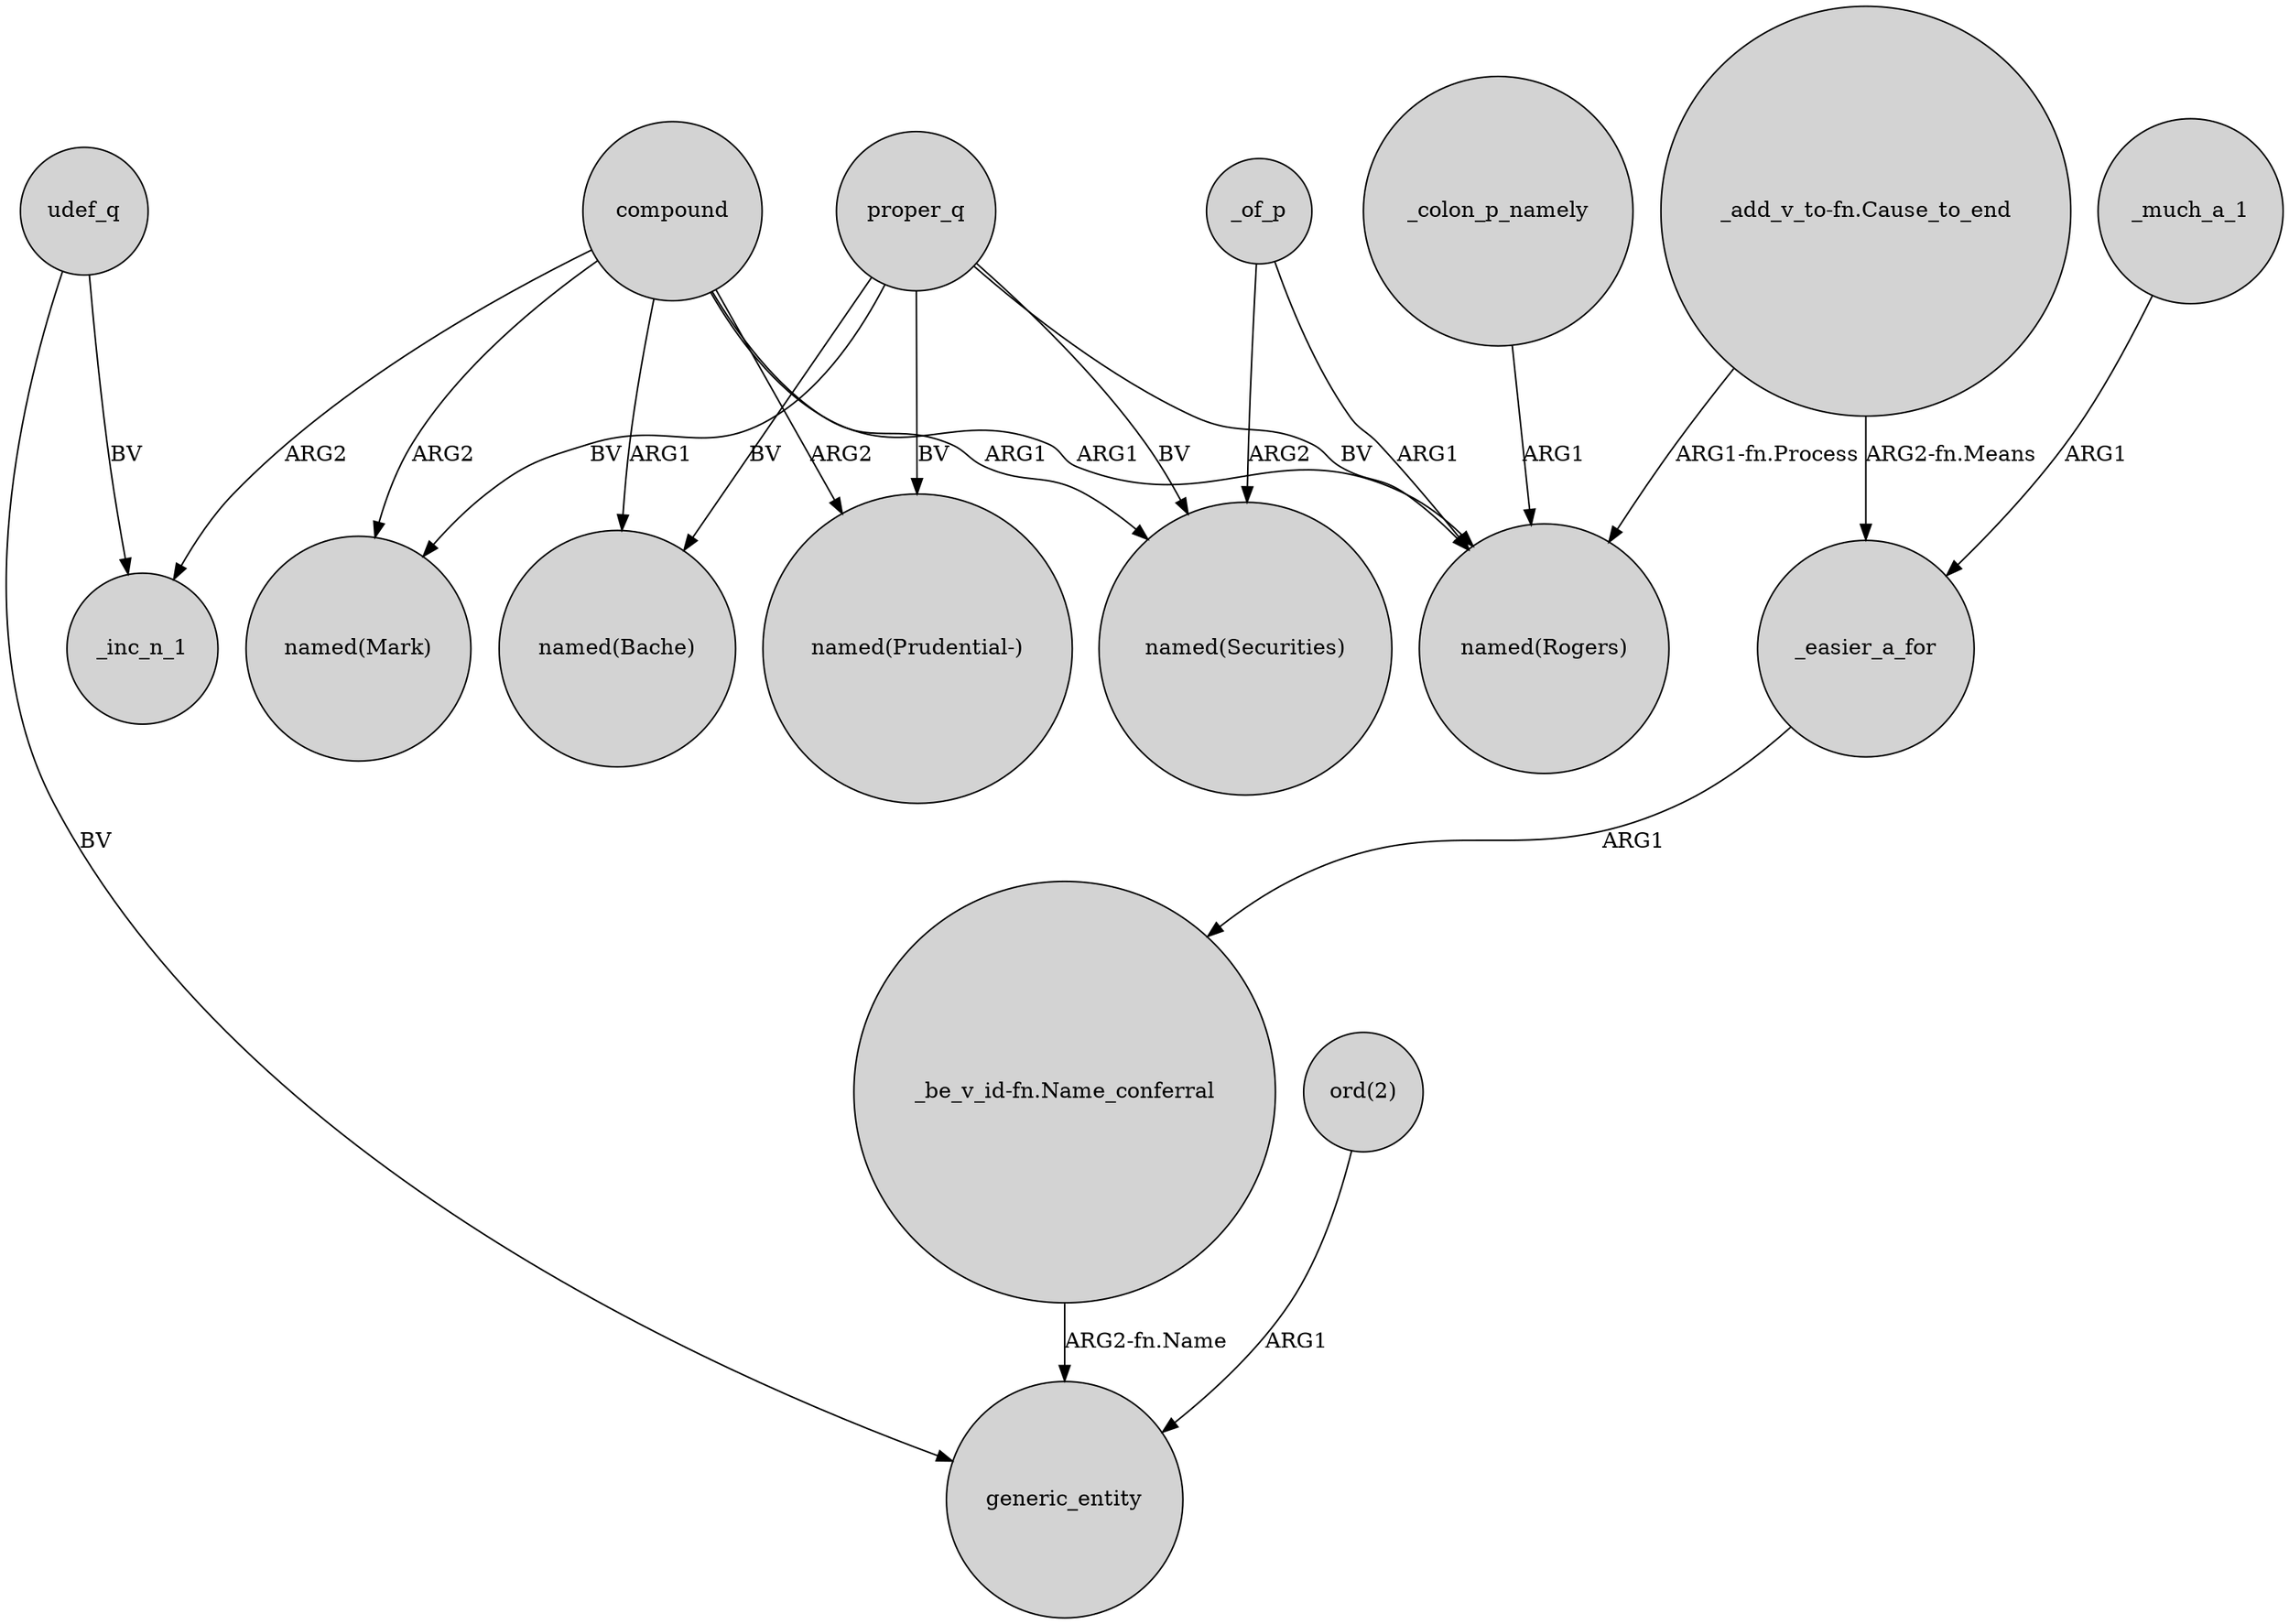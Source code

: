 digraph {
	node [shape=circle style=filled]
	"_be_v_id-fn.Name_conferral" -> generic_entity [label="ARG2-fn.Name"]
	compound -> "named(Rogers)" [label=ARG1]
	proper_q -> "named(Securities)" [label=BV]
	compound -> "named(Mark)" [label=ARG2]
	compound -> "named(Bache)" [label=ARG1]
	_colon_p_namely -> "named(Rogers)" [label=ARG1]
	"_add_v_to-fn.Cause_to_end" -> _easier_a_for [label="ARG2-fn.Means"]
	_of_p -> "named(Rogers)" [label=ARG1]
	udef_q -> generic_entity [label=BV]
	_much_a_1 -> _easier_a_for [label=ARG1]
	udef_q -> _inc_n_1 [label=BV]
	compound -> _inc_n_1 [label=ARG2]
	compound -> "named(Prudential-)" [label=ARG2]
	"ord(2)" -> generic_entity [label=ARG1]
	"_add_v_to-fn.Cause_to_end" -> "named(Rogers)" [label="ARG1-fn.Process"]
	proper_q -> "named(Mark)" [label=BV]
	proper_q -> "named(Prudential-)" [label=BV]
	_easier_a_for -> "_be_v_id-fn.Name_conferral" [label=ARG1]
	proper_q -> "named(Bache)" [label=BV]
	proper_q -> "named(Rogers)" [label=BV]
	_of_p -> "named(Securities)" [label=ARG2]
	compound -> "named(Securities)" [label=ARG1]
}
